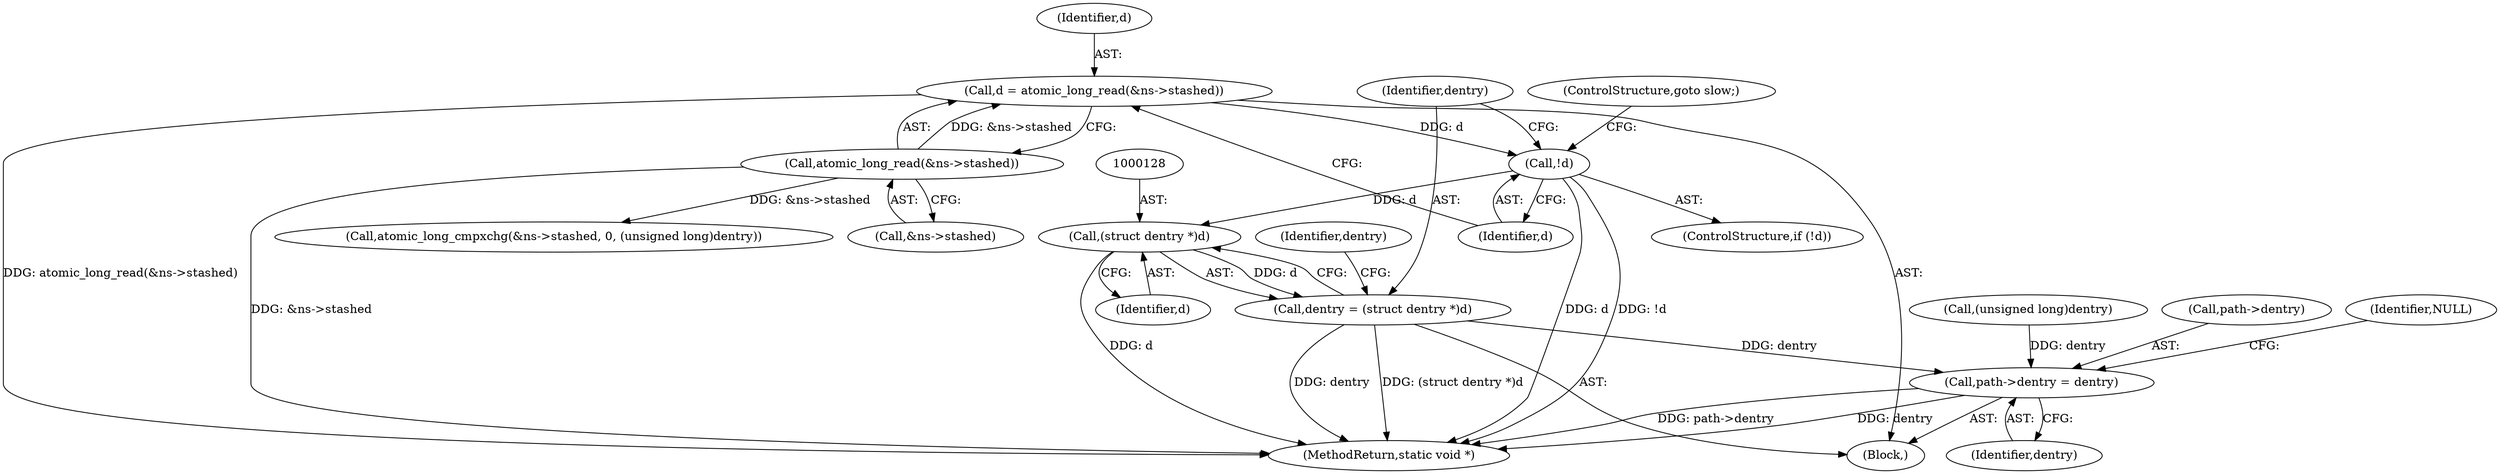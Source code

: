 digraph "0_linux_073c516ff73557a8f7315066856c04b50383ac34@API" {
"1000114" [label="(Call,d = atomic_long_read(&ns->stashed))"];
"1000116" [label="(Call,atomic_long_read(&ns->stashed))"];
"1000122" [label="(Call,!d)"];
"1000127" [label="(Call,(struct dentry *)d)"];
"1000125" [label="(Call,dentry = (struct dentry *)d)"];
"1000148" [label="(Call,path->dentry = dentry)"];
"1000116" [label="(Call,atomic_long_read(&ns->stashed))"];
"1000124" [label="(ControlStructure,goto slow;)"];
"1000254" [label="(Call,atomic_long_cmpxchg(&ns->stashed, 0, (unsigned long)dentry))"];
"1000114" [label="(Call,d = atomic_long_read(&ns->stashed))"];
"1000123" [label="(Identifier,d)"];
"1000125" [label="(Call,dentry = (struct dentry *)d)"];
"1000152" [label="(Identifier,dentry)"];
"1000115" [label="(Identifier,d)"];
"1000129" [label="(Identifier,d)"];
"1000127" [label="(Call,(struct dentry *)d)"];
"1000126" [label="(Identifier,dentry)"];
"1000117" [label="(Call,&ns->stashed)"];
"1000135" [label="(Identifier,dentry)"];
"1000121" [label="(ControlStructure,if (!d))"];
"1000260" [label="(Call,(unsigned long)dentry)"];
"1000148" [label="(Call,path->dentry = dentry)"];
"1000149" [label="(Call,path->dentry)"];
"1000154" [label="(Identifier,NULL)"];
"1000122" [label="(Call,!d)"];
"1000104" [label="(Block,)"];
"1000276" [label="(MethodReturn,static void *)"];
"1000114" -> "1000104"  [label="AST: "];
"1000114" -> "1000116"  [label="CFG: "];
"1000115" -> "1000114"  [label="AST: "];
"1000116" -> "1000114"  [label="AST: "];
"1000123" -> "1000114"  [label="CFG: "];
"1000114" -> "1000276"  [label="DDG: atomic_long_read(&ns->stashed)"];
"1000116" -> "1000114"  [label="DDG: &ns->stashed"];
"1000114" -> "1000122"  [label="DDG: d"];
"1000116" -> "1000117"  [label="CFG: "];
"1000117" -> "1000116"  [label="AST: "];
"1000116" -> "1000276"  [label="DDG: &ns->stashed"];
"1000116" -> "1000254"  [label="DDG: &ns->stashed"];
"1000122" -> "1000121"  [label="AST: "];
"1000122" -> "1000123"  [label="CFG: "];
"1000123" -> "1000122"  [label="AST: "];
"1000124" -> "1000122"  [label="CFG: "];
"1000126" -> "1000122"  [label="CFG: "];
"1000122" -> "1000276"  [label="DDG: d"];
"1000122" -> "1000276"  [label="DDG: !d"];
"1000122" -> "1000127"  [label="DDG: d"];
"1000127" -> "1000125"  [label="AST: "];
"1000127" -> "1000129"  [label="CFG: "];
"1000128" -> "1000127"  [label="AST: "];
"1000129" -> "1000127"  [label="AST: "];
"1000125" -> "1000127"  [label="CFG: "];
"1000127" -> "1000276"  [label="DDG: d"];
"1000127" -> "1000125"  [label="DDG: d"];
"1000125" -> "1000104"  [label="AST: "];
"1000126" -> "1000125"  [label="AST: "];
"1000135" -> "1000125"  [label="CFG: "];
"1000125" -> "1000276"  [label="DDG: dentry"];
"1000125" -> "1000276"  [label="DDG: (struct dentry *)d"];
"1000125" -> "1000148"  [label="DDG: dentry"];
"1000148" -> "1000104"  [label="AST: "];
"1000148" -> "1000152"  [label="CFG: "];
"1000149" -> "1000148"  [label="AST: "];
"1000152" -> "1000148"  [label="AST: "];
"1000154" -> "1000148"  [label="CFG: "];
"1000148" -> "1000276"  [label="DDG: dentry"];
"1000148" -> "1000276"  [label="DDG: path->dentry"];
"1000260" -> "1000148"  [label="DDG: dentry"];
}
